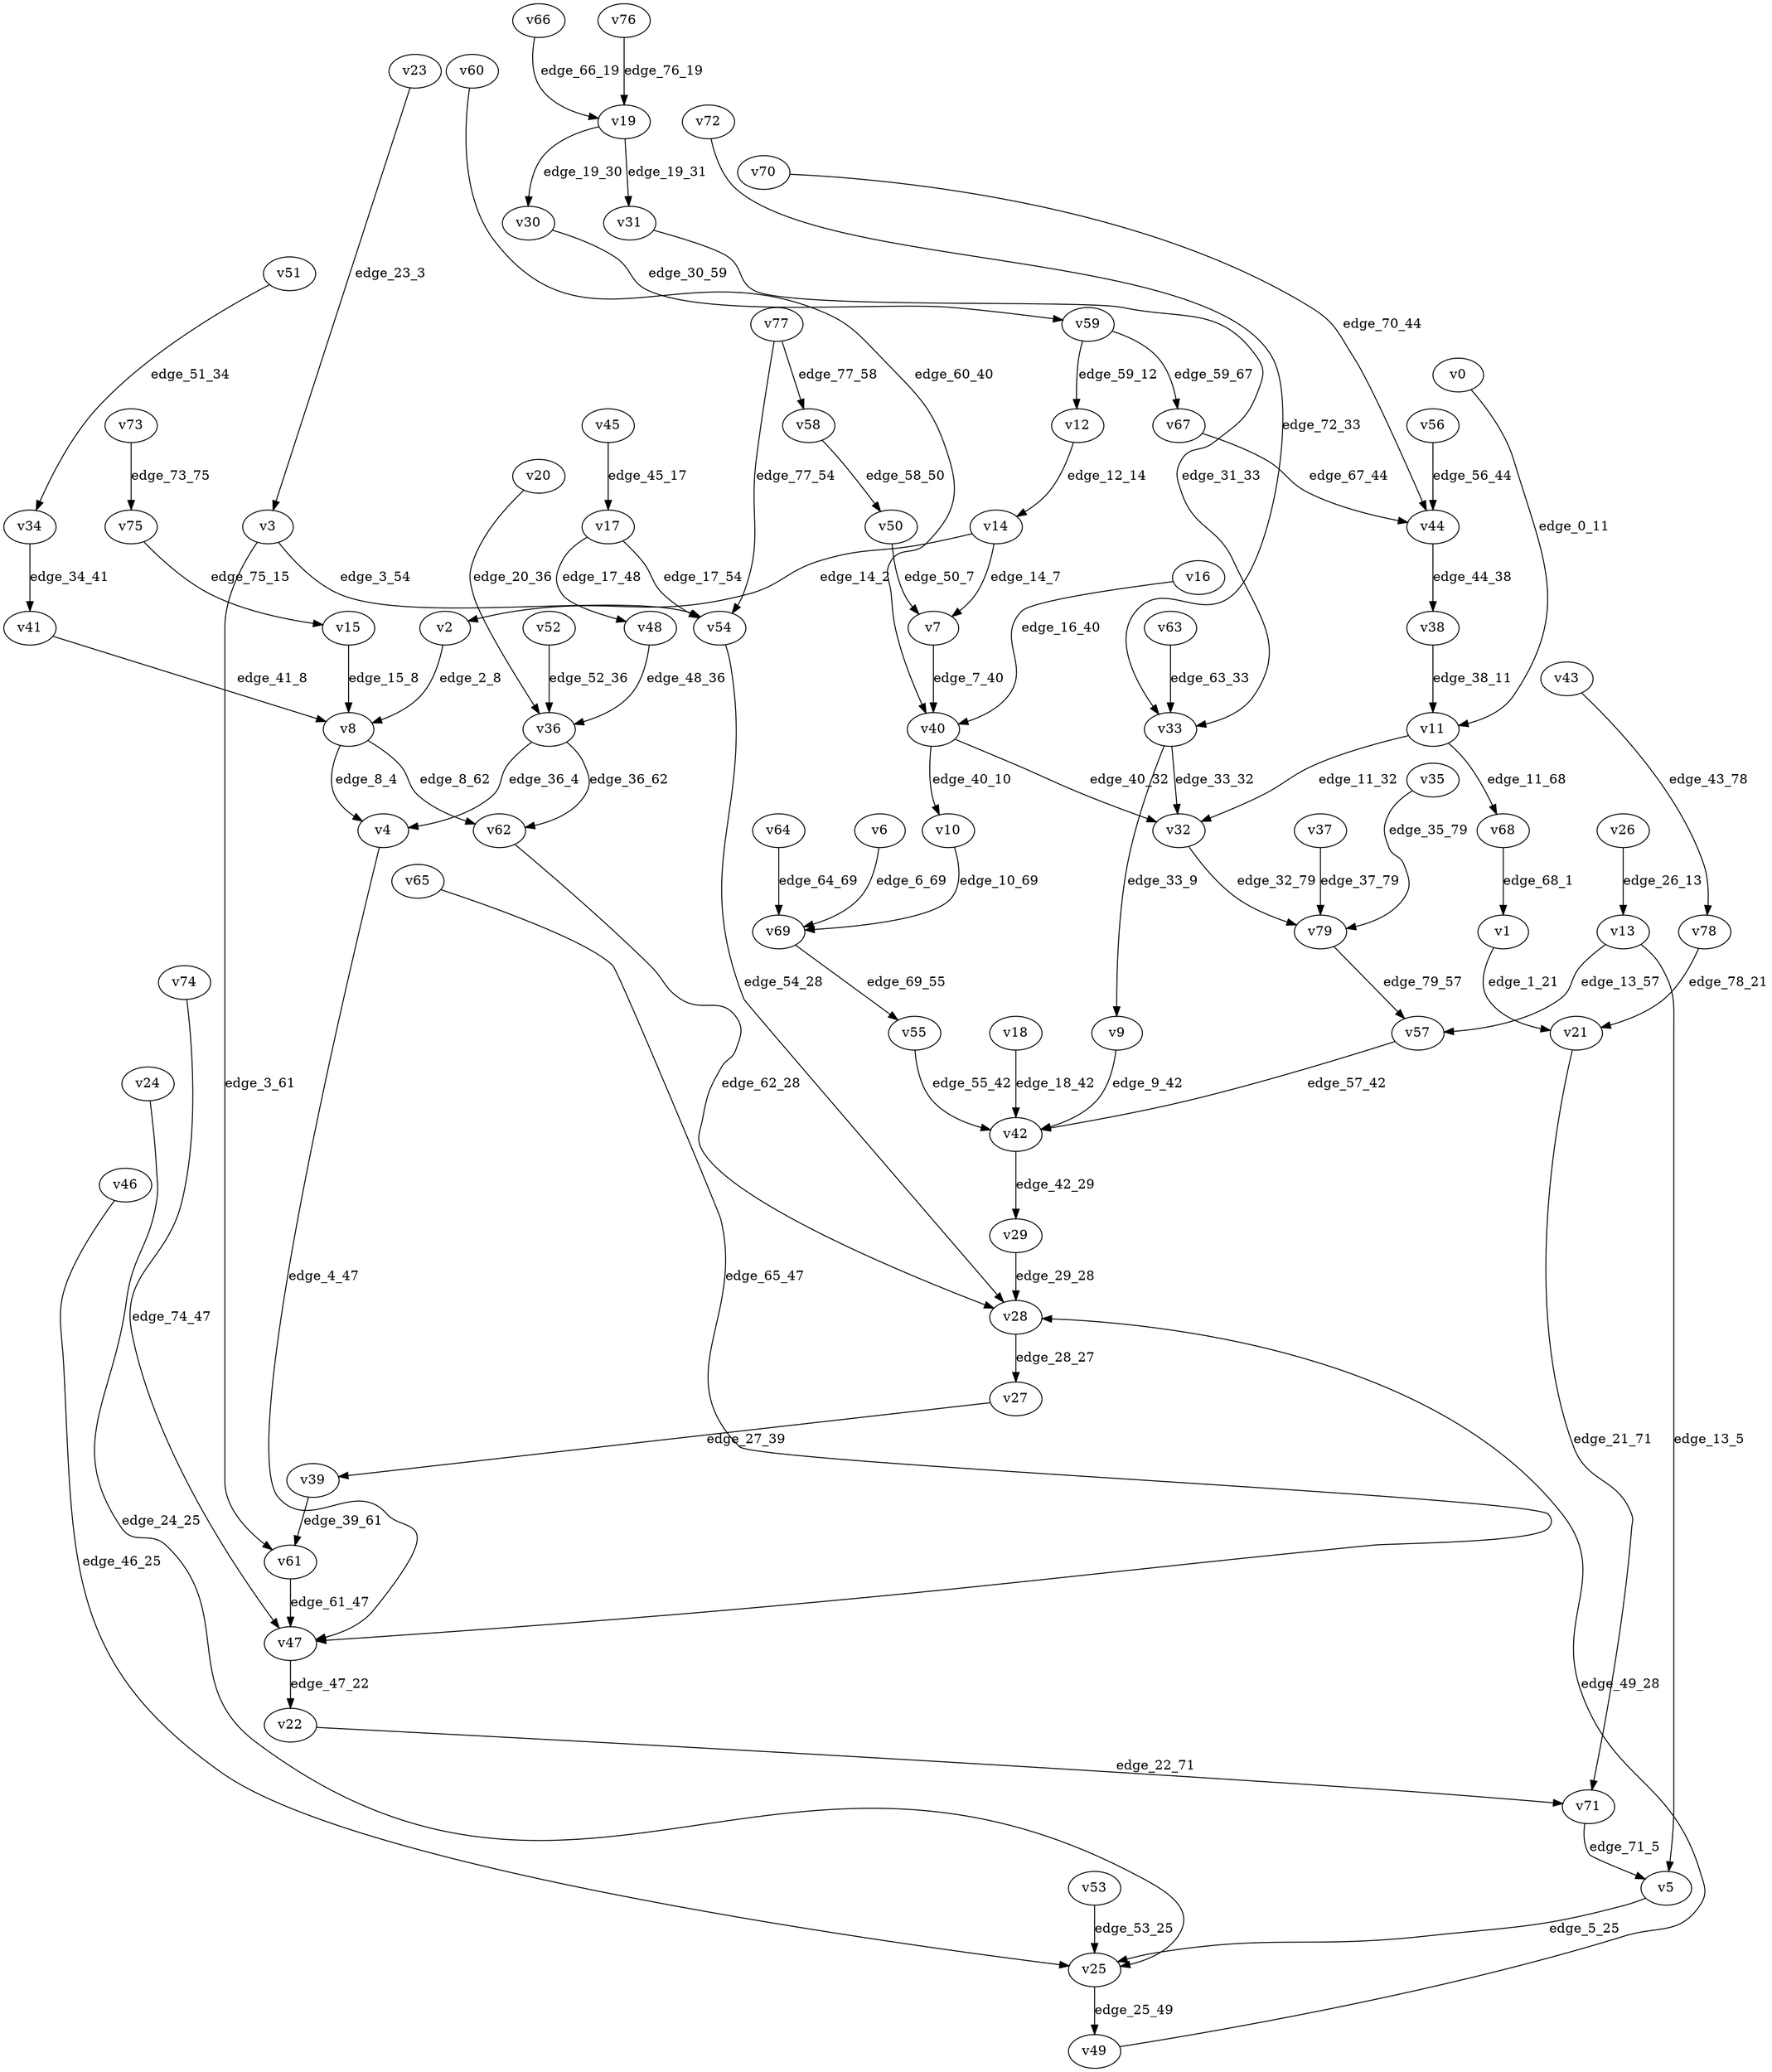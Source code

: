 digraph G {
    // Stochastic discounted game

    v0 [name="v0", player=0];
    v1 [name="v1", player=-1];
    v2 [name="v2", player=1];
    v3 [name="v3", player=-1];
    v4 [name="v4", player=1];
    v5 [name="v5", player=0];
    v6 [name="v6", player=1];
    v7 [name="v7", player=0];
    v8 [name="v8", player=-1];
    v9 [name="v9", player=0];
    v10 [name="v10", player=1];
    v11 [name="v11", player=-1];
    v12 [name="v12", player=0];
    v13 [name="v13", player=-1];
    v14 [name="v14", player=-1];
    v15 [name="v15", player=1];
    v16 [name="v16", player=1];
    v17 [name="v17", player=-1];
    v18 [name="v18", player=1];
    v19 [name="v19", player=-1];
    v20 [name="v20", player=0];
    v21 [name="v21", player=1];
    v22 [name="v22", player=0];
    v23 [name="v23", player=1];
    v24 [name="v24", player=1];
    v25 [name="v25", player=-1];
    v26 [name="v26", player=1];
    v27 [name="v27", player=0];
    v28 [name="v28", player=-1];
    v29 [name="v29", player=0];
    v30 [name="v30", player=1];
    v31 [name="v31", player=0];
    v32 [name="v32", player=1];
    v33 [name="v33", player=-1];
    v34 [name="v34", player=-1];
    v35 [name="v35", player=0];
    v36 [name="v36", player=-1];
    v37 [name="v37", player=0];
    v38 [name="v38", player=0];
    v39 [name="v39", player=-1];
    v40 [name="v40", player=-1];
    v41 [name="v41", player=0];
    v42 [name="v42", player=-1];
    v43 [name="v43", player=0];
    v44 [name="v44", player=-1];
    v45 [name="v45", player=1];
    v46 [name="v46", player=1];
    v47 [name="v47", player=-1];
    v48 [name="v48", player=1];
    v49 [name="v49", player=1];
    v50 [name="v50", player=-1];
    v51 [name="v51", player=0];
    v52 [name="v52", player=1];
    v53 [name="v53", player=1];
    v54 [name="v54", player=0];
    v55 [name="v55", player=0];
    v56 [name="v56", player=0];
    v57 [name="v57", player=0];
    v58 [name="v58", player=1];
    v59 [name="v59", player=-1];
    v60 [name="v60", player=1];
    v61 [name="v61", player=0];
    v62 [name="v62", player=1];
    v63 [name="v63", player=0];
    v64 [name="v64", player=1];
    v65 [name="v65", player=0];
    v66 [name="v66", player=0];
    v67 [name="v67", player=1];
    v68 [name="v68", player=0];
    v69 [name="v69", player=-1];
    v70 [name="v70", player=0];
    v71 [name="v71", player=-1];
    v72 [name="v72", player=0];
    v73 [name="v73", player=1];
    v74 [name="v74", player=1];
    v75 [name="v75", player=-1];
    v76 [name="v76", player=1];
    v77 [name="v77", player=-1];
    v78 [name="v78", player=-1];
    v79 [name="v79", player=-1];

    v0 -> v11 [label="edge_0_11", weight=-7.281807, discount=0.751757];
    v1 -> v21 [label="edge_1_21", probability=1.000000];
    v2 -> v8 [label="edge_2_8", weight=-2.073873, discount=0.754649];
    v3 -> v54 [label="edge_3_54", probability=0.404290];
    v3 -> v61 [label="edge_3_61", probability=0.595710];
    v4 -> v47 [label="edge_4_47", weight=-1.421058, discount=0.286162];
    v5 -> v25 [label="edge_5_25", weight=-8.508302, discount=0.102703];
    v6 -> v69 [label="edge_6_69", weight=4.421035, discount=0.872601];
    v7 -> v40 [label="edge_7_40", weight=4.709543, discount=0.803132];
    v8 -> v4 [label="edge_8_4", probability=0.514362];
    v8 -> v62 [label="edge_8_62", probability=0.485638];
    v9 -> v42 [label="edge_9_42", weight=5.252181, discount=0.563069];
    v10 -> v69 [label="edge_10_69", weight=-5.746014, discount=0.178566];
    v11 -> v32 [label="edge_11_32", probability=0.666136];
    v11 -> v68 [label="edge_11_68", probability=0.333864];
    v12 -> v14 [label="edge_12_14", weight=-5.661242, discount=0.854607];
    v13 -> v57 [label="edge_13_57", probability=0.652410];
    v13 -> v5 [label="edge_13_5", probability=0.347590];
    v14 -> v7 [label="edge_14_7", probability=0.410316];
    v14 -> v2 [label="edge_14_2", probability=0.589684];
    v15 -> v8 [label="edge_15_8", weight=6.109886, discount=0.347015];
    v16 -> v40 [label="edge_16_40", weight=-2.068323, discount=0.855644];
    v17 -> v48 [label="edge_17_48", probability=0.643863];
    v17 -> v54 [label="edge_17_54", probability=0.356137];
    v18 -> v42 [label="edge_18_42", weight=9.106670, discount=0.530520];
    v19 -> v31 [label="edge_19_31", probability=0.463931];
    v19 -> v30 [label="edge_19_30", probability=0.536069];
    v20 -> v36 [label="edge_20_36", weight=-4.770958, discount=0.562328];
    v21 -> v71 [label="edge_21_71", weight=-4.540345, discount=0.112941];
    v22 -> v71 [label="edge_22_71", weight=-1.727663, discount=0.474852];
    v23 -> v3 [label="edge_23_3", weight=-1.421329, discount=0.404857];
    v24 -> v25 [label="edge_24_25", weight=-7.222057, discount=0.156730];
    v25 -> v49 [label="edge_25_49", probability=1.000000];
    v26 -> v13 [label="edge_26_13", weight=7.277555, discount=0.456205];
    v27 -> v39 [label="edge_27_39", weight=-3.154229, discount=0.198787];
    v28 -> v27 [label="edge_28_27", probability=1.000000];
    v29 -> v28 [label="edge_29_28", weight=4.836566, discount=0.306446];
    v30 -> v59 [label="edge_30_59", weight=-1.227465, discount=0.714455];
    v31 -> v33 [label="edge_31_33", weight=-5.076765, discount=0.295279];
    v32 -> v79 [label="edge_32_79", weight=-3.299486, discount=0.898651];
    v33 -> v32 [label="edge_33_32", probability=0.687453];
    v33 -> v9 [label="edge_33_9", probability=0.312547];
    v34 -> v41 [label="edge_34_41", probability=1.000000];
    v35 -> v79 [label="edge_35_79", weight=-5.593533, discount=0.426734];
    v36 -> v4 [label="edge_36_4", probability=0.659765];
    v36 -> v62 [label="edge_36_62", probability=0.340235];
    v37 -> v79 [label="edge_37_79", weight=8.782701, discount=0.528608];
    v38 -> v11 [label="edge_38_11", weight=6.794321, discount=0.276035];
    v39 -> v61 [label="edge_39_61", probability=1.000000];
    v40 -> v32 [label="edge_40_32", probability=0.591758];
    v40 -> v10 [label="edge_40_10", probability=0.408242];
    v41 -> v8 [label="edge_41_8", weight=-7.148334, discount=0.278182];
    v42 -> v29 [label="edge_42_29", probability=1.000000];
    v43 -> v78 [label="edge_43_78", weight=-5.942422, discount=0.531560];
    v44 -> v38 [label="edge_44_38", probability=1.000000];
    v45 -> v17 [label="edge_45_17", weight=2.273599, discount=0.554539];
    v46 -> v25 [label="edge_46_25", weight=-6.112755, discount=0.190985];
    v47 -> v22 [label="edge_47_22", probability=1.000000];
    v48 -> v36 [label="edge_48_36", weight=5.943474, discount=0.708273];
    v49 -> v28 [label="edge_49_28", weight=-2.918155, discount=0.141828];
    v50 -> v7 [label="edge_50_7", probability=1.000000];
    v51 -> v34 [label="edge_51_34", weight=-0.380449, discount=0.703605];
    v52 -> v36 [label="edge_52_36", weight=6.965707, discount=0.394531];
    v53 -> v25 [label="edge_53_25", weight=2.368542, discount=0.272678];
    v54 -> v28 [label="edge_54_28", weight=-4.630353, discount=0.822962];
    v55 -> v42 [label="edge_55_42", weight=5.947360, discount=0.404101];
    v56 -> v44 [label="edge_56_44", weight=8.728705, discount=0.288551];
    v57 -> v42 [label="edge_57_42", weight=-2.792743, discount=0.886082];
    v58 -> v50 [label="edge_58_50", weight=-1.435367, discount=0.847089];
    v59 -> v67 [label="edge_59_67", probability=0.307969];
    v59 -> v12 [label="edge_59_12", probability=0.692031];
    v60 -> v40 [label="edge_60_40", weight=-7.115563, discount=0.530792];
    v61 -> v47 [label="edge_61_47", weight=4.283599, discount=0.398050];
    v62 -> v28 [label="edge_62_28", weight=-6.270192, discount=0.359917];
    v63 -> v33 [label="edge_63_33", weight=3.854163, discount=0.173448];
    v64 -> v69 [label="edge_64_69", weight=7.632700, discount=0.840573];
    v65 -> v47 [label="edge_65_47", weight=-4.532920, discount=0.530810];
    v66 -> v19 [label="edge_66_19", weight=-3.113382, discount=0.659542];
    v67 -> v44 [label="edge_67_44", weight=1.646323, discount=0.205565];
    v68 -> v1 [label="edge_68_1", weight=6.033789, discount=0.602109];
    v69 -> v55 [label="edge_69_55", probability=1.000000];
    v70 -> v44 [label="edge_70_44", weight=-1.761202, discount=0.420397];
    v71 -> v5 [label="edge_71_5", probability=1.000000];
    v72 -> v33 [label="edge_72_33", weight=-6.743285, discount=0.700977];
    v73 -> v75 [label="edge_73_75", weight=7.019763, discount=0.423989];
    v74 -> v47 [label="edge_74_47", weight=0.758130, discount=0.615097];
    v75 -> v15 [label="edge_75_15", probability=1.000000];
    v76 -> v19 [label="edge_76_19", weight=7.895922, discount=0.232243];
    v77 -> v58 [label="edge_77_58", probability=0.303992];
    v77 -> v54 [label="edge_77_54", probability=0.696008];
    v78 -> v21 [label="edge_78_21", probability=1.000000];
    v79 -> v57 [label="edge_79_57", probability=1.000000];
}